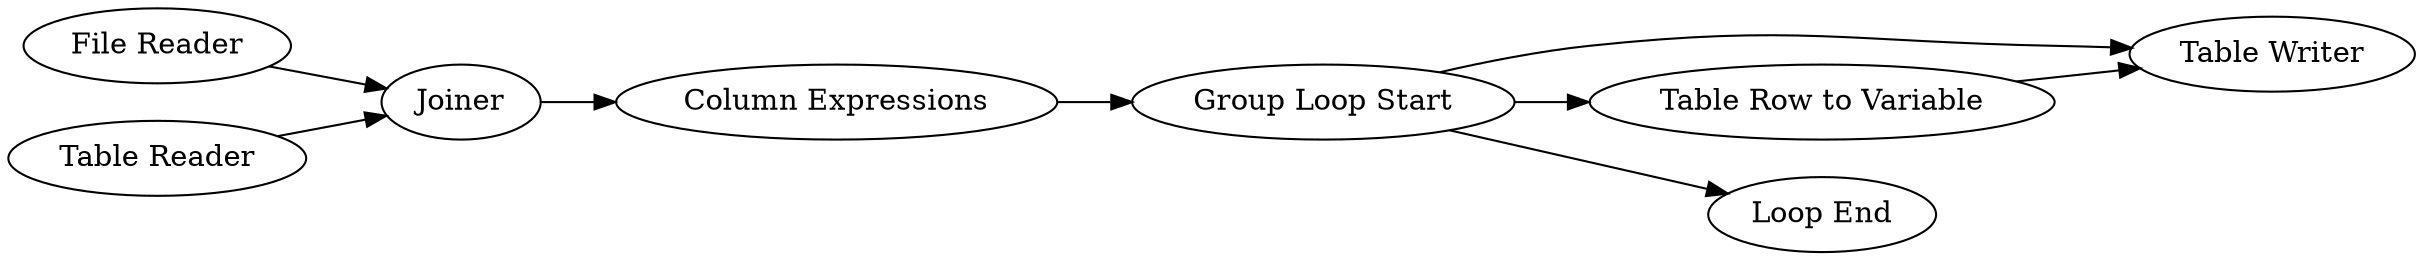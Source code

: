 digraph {
	13 -> 29
	30 -> 14
	30 -> 31
	29 -> 30
	31 -> 14
	4 -> 13
	30 -> 32
	11 -> 13
	13 [label=Joiner]
	29 [label="Column Expressions"]
	31 [label="Table Row to Variable"]
	11 [label="Table Reader"]
	4 [label="File Reader"]
	32 [label="Loop End"]
	14 [label="Table Writer"]
	30 [label="Group Loop Start"]
	rankdir=LR
}
